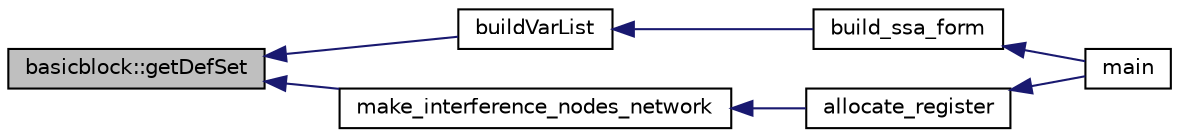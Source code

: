 digraph G
{
  edge [fontname="Helvetica",fontsize="10",labelfontname="Helvetica",labelfontsize="10"];
  node [fontname="Helvetica",fontsize="10",shape=record];
  rankdir=LR;
  Node1 [label="basicblock::getDefSet",height=0.2,width=0.4,color="black", fillcolor="grey75", style="filled" fontcolor="black"];
  Node1 -> Node2 [dir=back,color="midnightblue",fontsize="10",style="solid",fontname="Helvetica"];
  Node2 [label="buildVarList",height=0.2,width=0.4,color="black", fillcolor="white", style="filled",URL="$ssa_8cpp.html#adb27c228bf508415dafc026ebbc822d3"];
  Node2 -> Node3 [dir=back,color="midnightblue",fontsize="10",style="solid",fontname="Helvetica"];
  Node3 [label="build_ssa_form",height=0.2,width=0.4,color="black", fillcolor="white", style="filled",URL="$ssa_8h.html#a99d7839751286ac78c627aabd383cb51"];
  Node3 -> Node4 [dir=back,color="midnightblue",fontsize="10",style="solid",fontname="Helvetica"];
  Node4 [label="main",height=0.2,width=0.4,color="black", fillcolor="white", style="filled",URL="$main_8cpp.html#a0ddf1224851353fc92bfbff6f499fa97"];
  Node1 -> Node5 [dir=back,color="midnightblue",fontsize="10",style="solid",fontname="Helvetica"];
  Node5 [label="make_interference_nodes_network",height=0.2,width=0.4,color="black", fillcolor="white", style="filled",URL="$registerAllocate_8cpp.html#a44ba610b0d634eb37dc4a1228f9fe6d7"];
  Node5 -> Node6 [dir=back,color="midnightblue",fontsize="10",style="solid",fontname="Helvetica"];
  Node6 [label="allocate_register",height=0.2,width=0.4,color="black", fillcolor="white", style="filled",URL="$registerAllocate_8h.html#adaeef7e1cff31b45dd8d7d8adbcd1662"];
  Node6 -> Node4 [dir=back,color="midnightblue",fontsize="10",style="solid",fontname="Helvetica"];
}
